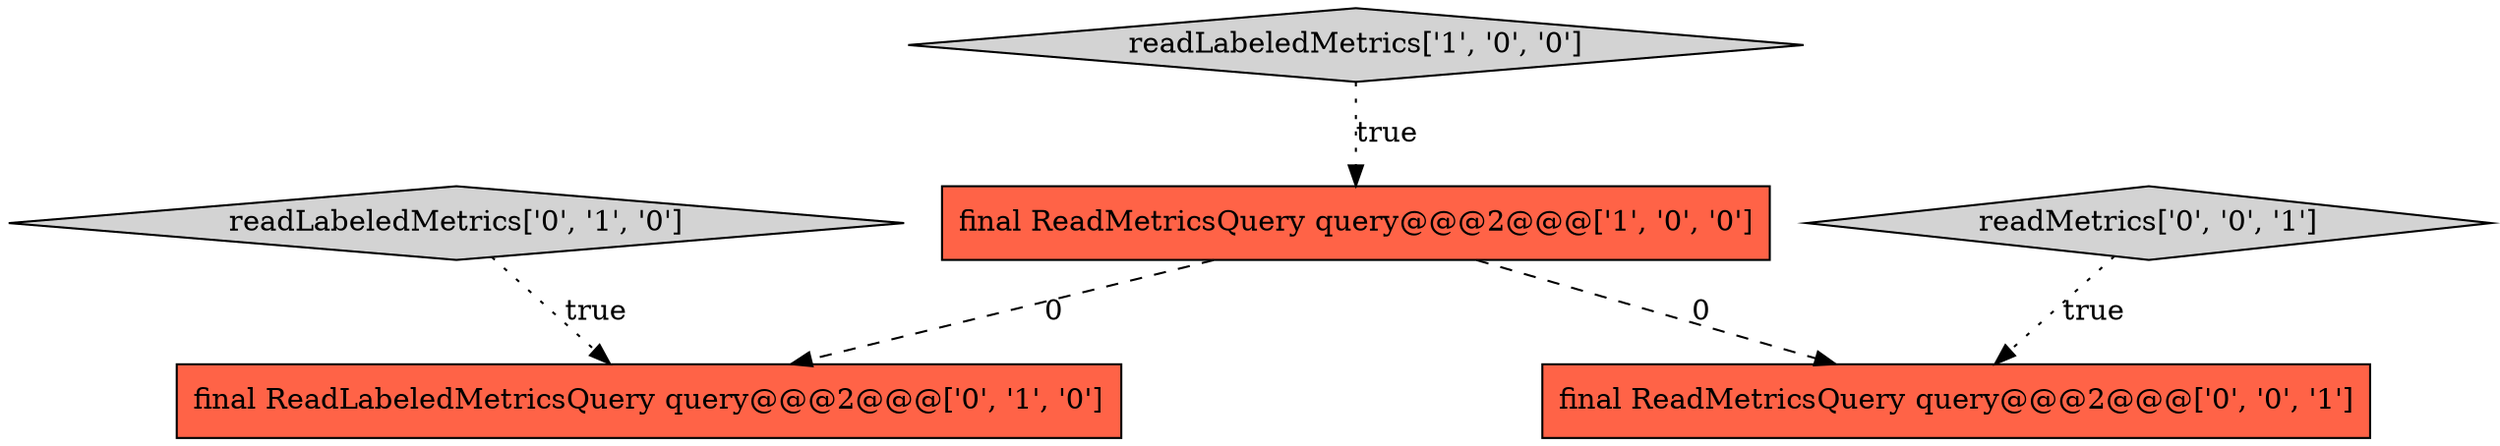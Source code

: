 digraph {
0 [style = filled, label = "final ReadMetricsQuery query@@@2@@@['1', '0', '0']", fillcolor = tomato, shape = box image = "AAA1AAABBB1BBB"];
2 [style = filled, label = "final ReadLabeledMetricsQuery query@@@2@@@['0', '1', '0']", fillcolor = tomato, shape = box image = "AAA1AAABBB2BBB"];
5 [style = filled, label = "final ReadMetricsQuery query@@@2@@@['0', '0', '1']", fillcolor = tomato, shape = box image = "AAA0AAABBB3BBB"];
4 [style = filled, label = "readMetrics['0', '0', '1']", fillcolor = lightgray, shape = diamond image = "AAA0AAABBB3BBB"];
1 [style = filled, label = "readLabeledMetrics['1', '0', '0']", fillcolor = lightgray, shape = diamond image = "AAA0AAABBB1BBB"];
3 [style = filled, label = "readLabeledMetrics['0', '1', '0']", fillcolor = lightgray, shape = diamond image = "AAA0AAABBB2BBB"];
4->5 [style = dotted, label="true"];
0->2 [style = dashed, label="0"];
1->0 [style = dotted, label="true"];
0->5 [style = dashed, label="0"];
3->2 [style = dotted, label="true"];
}
